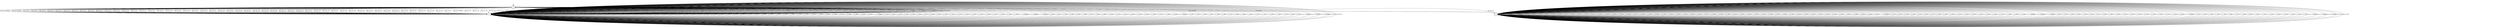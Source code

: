 digraph T {
s0 [label="s0", shape=doublecircle];
s1 [label="s1"];
s2 [label="s2", shape=doublecircle];
s0 -> s0 [label="ai1_ce1"];
s0 -> s1 [label="usr1_ai1_VoidReply"];
s0 -> s1 [label="usr1_ai2_VoidReply"];
s0 -> s1 [label="usr1_ai3_re1"];
s0 -> s1 [label="usr1_ai3_re2"];
s0 -> s1 [label="usr1_ai3_re3"];
s0 -> s1 [label="usr1_ai3_re4"];
s0 -> s1 [label="usr1_ai3_re5"];
s0 -> s1 [label="usr1_ai3_re6"];
s0 -> s1 [label="usr1_ai3_re7"];
s0 -> s1 [label="usr1_ai3_re8"];
s0 -> s1 [label="usr1_ai3_re9"];
s0 -> s1 [label="usr1_ai3_re10"];
s0 -> s1 [label="usr1_ai3_re11"];
s0 -> s1 [label="usr1_ai3_re12"];
s0 -> s1 [label="usr1_ai3_re13"];
s0 -> s1 [label="usr1_ai3_re14"];
s0 -> s1 [label="usr1_ai3_re15"];
s0 -> s1 [label="usr1_ai3_re16"];
s0 -> s1 [label="usr1_ai3_re17"];
s0 -> s1 [label="usr1_ai3_re18"];
s0 -> s1 [label="usr1_ai3_re19"];
s0 -> s1 [label="usr1_ai3_re20"];
s0 -> s1 [label="usr1_ai3_re21"];
s0 -> s1 [label="usr1_ai3_re22"];
s0 -> s1 [label="usr1_ai3_re23"];
s0 -> s1 [label="usr1_ai3_re24"];
s0 -> s1 [label="usr1_ai3_re25"];
s0 -> s1 [label="usr1_ai3_re26"];
s0 -> s1 [label="usr1_ai3_re27"];
s0 -> s1 [label="usr1_ai3_re28"];
s0 -> s1 [label="usr1_ai3_re29"];
s0 -> s1 [label="usr1_ai3_re30"];
s0 -> s1 [label="usr1_ai3_re31"];
s0 -> s1 [label="usr1_ai3_re32"];
s0 -> s1 [label="usr1_ai3_re33"];
s0 -> s1 [label="usr1_ai3_re34"];
s0 -> s1 [label="usr1_ai3_re35"];
s0 -> s1 [label="usr1_ai3_re36"];
s0 -> s1 [label="usr1_ai3_re37"];
s0 -> s1 [label="usr1_ai3_re38"];
s0 -> s1 [label="usr1_ai3_re39"];
s0 -> s1 [label="usr1_ai3_re40"];
s0 -> s1 [label="usr1_ai3_re41"];
s0 -> s1 [label="usr1_ai3_re42"];
s0 -> s1 [label="usr1_ai3_re43"];
s0 -> s1 [label="usr1_ai3_re44"];
s0 -> s2 [label="usr1_ai3_re45"];
s0 -> s1 [label="usr1_ai3_re46"];
s0 -> s1 [label="usr1_ai3_re47"];
s0 -> s1 [label="usr1_ai3_re48"];
s0 -> s1 [label="usr1_ai3_re49"];
s0 -> s1 [label="usr1_ai3_re50"];
s0 -> s1 [label="usr1_ai3_re51"];
s0 -> s1 [label="usr1_ai3_VoidReply"];
s0 -> s1 [label="usr2_ai1_re1"];
s0 -> s1 [label="usr2_ai1_re2"];
s0 -> s1 [label="usr2_ai1_re3"];
s0 -> s1 [label="usr2_ai1_re4"];
s0 -> s1 [label="usr2_ai1_re5"];
s0 -> s1 [label="usr2_ai1_re6"];
s0 -> s1 [label="usr2_ai1_re7"];
s0 -> s1 [label="usr2_ai1_re8"];
s0 -> s1 [label="usr2_ai1_re9"];
s0 -> s1 [label="usr2_ai1_re10"];
s0 -> s1 [label="usr2_ai1_re11"];
s0 -> s1 [label="usr2_ai1_re12"];
s0 -> s1 [label="usr2_ai1_re13"];
s0 -> s1 [label="usr2_ai1_re14"];
s0 -> s1 [label="usr2_ai1_re15"];
s0 -> s1 [label="usr2_ai1_re16"];
s0 -> s1 [label="usr2_ai1_re17"];
s0 -> s1 [label="usr2_ai1_re18"];
s0 -> s1 [label="usr2_ai1_re19"];
s0 -> s1 [label="usr2_ai1_re20"];
s0 -> s1 [label="usr2_ai1_VoidReply"];
s0 -> s1 [label="usr2_ai2_VoidReply"];
s0 -> s1 [label="usr2_ai3_VoidReply"];
s0 -> s1 [label="usr2_ai3_re1"];
s0 -> s1 [label="usr2_ai3_re2"];
s0 -> s2 [label="usr2_ai3_re3"];
s0 -> s1 [label="usr2_ai3_re4"];
s0 -> s1 [label="usr2_ai3_re5"];
s0 -> s1 [label="usr2_ai3_re6"];
s0 -> s1 [label="usr2_ai3_re7"];
s0 -> s1 [label="usr2_ai3_re8"];
s0 -> s1 [label="usr2_ai3_re9"];
s0 -> s1 [label="usr2_ai3_re10"];
s0 -> s1 [label="usr2_ai3_re11"];
s0 -> s1 [label="usr2_ai3_re12"];
s0 -> s1 [label="usr2_ai3_re13"];
s0 -> s1 [label="usr2_ai3_re14"];
s0 -> s1 [label="usr2_ai3_re15"];
s0 -> s1 [label="usr2_ai3_re16"];
s0 -> s1 [label="usr2_ai3_re17"];
s0 -> s1 [label="usr2_ai3_re18"];
s0 -> s1 [label="usr2_ai3_re19"];
s0 -> s1 [label="usr2_ai4_VoidReply"];
s0 -> s1 [label="usr3_ai1_re1"];
s0 -> s1 [label="usr3_ai1_re2"];
s0 -> s1 [label="usr3_ai1_re3"];
s0 -> s1 [label="usr3_ai1_re4"];
s0 -> s1 [label="usr3_ai1_re5"];
s0 -> s1 [label="usr3_ai1_re6"];
s0 -> s1 [label="usr3_ai1_re7"];
s0 -> s1 [label="usr3_ai1_re8"];
s0 -> s1 [label="usr3_ai1_re9"];
s0 -> s1 [label="usr3_ai1_re10"];
s0 -> s1 [label="usr3_ai1_re11"];
s0 -> s1 [label="usr3_ai1_re12"];
s0 -> s1 [label="usr3_ai1_re13"];
s0 -> s1 [label="usr3_ai1_re14"];
s0 -> s1 [label="usr3_ai1_re15"];
s0 -> s2 [label="usr3_ai2_re1"];
s0 -> s1 [label="usr3_ai2_re2"];
s0 -> s1 [label="usr4_ai1_VoidReply"];
s0 -> s1 [label="usr4_ai2_VoidReply"];
s0 -> s1 [label="usr4_ai3_VoidReply"];
s0 -> s1 [label="usr4_ai4_re1"];
s0 -> s1 [label="usr4_ai4_re2"];
s1 -> s1 [label="ai1_ce1"];
s1 -> s1 [label="usr1_ai1_VoidReply"];
s1 -> s1 [label="usr1_ai2_VoidReply"];
s1 -> s1 [label="usr1_ai3_re1"];
s1 -> s1 [label="usr1_ai3_re2"];
s1 -> s1 [label="usr1_ai3_re3"];
s1 -> s1 [label="usr1_ai3_re4"];
s1 -> s1 [label="usr1_ai3_re5"];
s1 -> s1 [label="usr1_ai3_re6"];
s1 -> s1 [label="usr1_ai3_re7"];
s1 -> s1 [label="usr1_ai3_re8"];
s1 -> s1 [label="usr1_ai3_re9"];
s1 -> s1 [label="usr1_ai3_re10"];
s1 -> s1 [label="usr1_ai3_re11"];
s1 -> s1 [label="usr1_ai3_re12"];
s1 -> s1 [label="usr1_ai3_re13"];
s1 -> s1 [label="usr1_ai3_re14"];
s1 -> s1 [label="usr1_ai3_re15"];
s1 -> s1 [label="usr1_ai3_re16"];
s1 -> s1 [label="usr1_ai3_re17"];
s1 -> s1 [label="usr1_ai3_re18"];
s1 -> s1 [label="usr1_ai3_re19"];
s1 -> s1 [label="usr1_ai3_re20"];
s1 -> s1 [label="usr1_ai3_re21"];
s1 -> s1 [label="usr1_ai3_re22"];
s1 -> s1 [label="usr1_ai3_re23"];
s1 -> s1 [label="usr1_ai3_re24"];
s1 -> s1 [label="usr1_ai3_re25"];
s1 -> s1 [label="usr1_ai3_re26"];
s1 -> s1 [label="usr1_ai3_re27"];
s1 -> s1 [label="usr1_ai3_re28"];
s1 -> s1 [label="usr1_ai3_re29"];
s1 -> s1 [label="usr1_ai3_re30"];
s1 -> s1 [label="usr1_ai3_re31"];
s1 -> s1 [label="usr1_ai3_re32"];
s1 -> s1 [label="usr1_ai3_re33"];
s1 -> s1 [label="usr1_ai3_re34"];
s1 -> s1 [label="usr1_ai3_re35"];
s1 -> s1 [label="usr1_ai3_re36"];
s1 -> s1 [label="usr1_ai3_re37"];
s1 -> s1 [label="usr1_ai3_re38"];
s1 -> s1 [label="usr1_ai3_re39"];
s1 -> s1 [label="usr1_ai3_re40"];
s1 -> s1 [label="usr1_ai3_re41"];
s1 -> s1 [label="usr1_ai3_re42"];
s1 -> s1 [label="usr1_ai3_re43"];
s1 -> s1 [label="usr1_ai3_re44"];
s1 -> s1 [label="usr1_ai3_re45"];
s1 -> s1 [label="usr1_ai3_re46"];
s1 -> s1 [label="usr1_ai3_re47"];
s1 -> s1 [label="usr1_ai3_re48"];
s1 -> s1 [label="usr1_ai3_re49"];
s1 -> s1 [label="usr1_ai3_re50"];
s1 -> s1 [label="usr1_ai3_re51"];
s1 -> s1 [label="usr1_ai3_VoidReply"];
s1 -> s1 [label="usr2_ai1_re1"];
s1 -> s1 [label="usr2_ai1_re2"];
s1 -> s1 [label="usr2_ai1_re3"];
s1 -> s1 [label="usr2_ai1_re4"];
s1 -> s1 [label="usr2_ai1_re5"];
s1 -> s1 [label="usr2_ai1_re6"];
s1 -> s1 [label="usr2_ai1_re7"];
s1 -> s1 [label="usr2_ai1_re8"];
s1 -> s1 [label="usr2_ai1_re9"];
s1 -> s1 [label="usr2_ai1_re10"];
s1 -> s1 [label="usr2_ai1_re11"];
s1 -> s1 [label="usr2_ai1_re12"];
s1 -> s1 [label="usr2_ai1_re13"];
s1 -> s1 [label="usr2_ai1_re14"];
s1 -> s1 [label="usr2_ai1_re15"];
s1 -> s1 [label="usr2_ai1_re16"];
s1 -> s1 [label="usr2_ai1_re17"];
s1 -> s1 [label="usr2_ai1_re18"];
s1 -> s1 [label="usr2_ai1_re19"];
s1 -> s1 [label="usr2_ai1_re20"];
s1 -> s1 [label="usr2_ai1_VoidReply"];
s1 -> s1 [label="usr2_ai2_VoidReply"];
s1 -> s1 [label="usr2_ai3_VoidReply"];
s1 -> s1 [label="usr2_ai3_re1"];
s1 -> s1 [label="usr2_ai3_re2"];
s1 -> s1 [label="usr2_ai3_re3"];
s1 -> s1 [label="usr2_ai3_re4"];
s1 -> s1 [label="usr2_ai3_re5"];
s1 -> s1 [label="usr2_ai3_re6"];
s1 -> s1 [label="usr2_ai3_re7"];
s1 -> s1 [label="usr2_ai3_re8"];
s1 -> s1 [label="usr2_ai3_re9"];
s1 -> s1 [label="usr2_ai3_re10"];
s1 -> s1 [label="usr2_ai3_re11"];
s1 -> s1 [label="usr2_ai3_re12"];
s1 -> s1 [label="usr2_ai3_re13"];
s1 -> s1 [label="usr2_ai3_re14"];
s1 -> s1 [label="usr2_ai3_re15"];
s1 -> s1 [label="usr2_ai3_re16"];
s1 -> s1 [label="usr2_ai3_re17"];
s1 -> s1 [label="usr2_ai3_re18"];
s1 -> s1 [label="usr2_ai3_re19"];
s1 -> s1 [label="usr2_ai4_VoidReply"];
s1 -> s1 [label="usr3_ai1_re1"];
s1 -> s1 [label="usr3_ai1_re2"];
s1 -> s1 [label="usr3_ai1_re3"];
s1 -> s1 [label="usr3_ai1_re4"];
s1 -> s1 [label="usr3_ai1_re5"];
s1 -> s1 [label="usr3_ai1_re6"];
s1 -> s1 [label="usr3_ai1_re7"];
s1 -> s1 [label="usr3_ai1_re8"];
s1 -> s1 [label="usr3_ai1_re9"];
s1 -> s1 [label="usr3_ai1_re10"];
s1 -> s1 [label="usr3_ai1_re11"];
s1 -> s1 [label="usr3_ai1_re12"];
s1 -> s1 [label="usr3_ai1_re13"];
s1 -> s1 [label="usr3_ai1_re14"];
s1 -> s1 [label="usr3_ai1_re15"];
s1 -> s1 [label="usr3_ai2_re1"];
s1 -> s1 [label="usr3_ai2_re2"];
s1 -> s1 [label="usr4_ai1_VoidReply"];
s1 -> s1 [label="usr4_ai2_VoidReply"];
s1 -> s1 [label="usr4_ai3_VoidReply"];
s1 -> s1 [label="usr4_ai4_re1"];
s1 -> s1 [label="usr4_ai4_re2"];
s2 -> s2 [label="ai1_ce1"];
s2 -> s2 [label="usr1_ai1_VoidReply"];
s2 -> s2 [label="usr1_ai2_VoidReply"];
s2 -> s2 [label="usr1_ai3_re1"];
s2 -> s2 [label="usr1_ai3_re2"];
s2 -> s2 [label="usr1_ai3_re3"];
s2 -> s2 [label="usr1_ai3_re4"];
s2 -> s2 [label="usr1_ai3_re5"];
s2 -> s2 [label="usr1_ai3_re6"];
s2 -> s2 [label="usr1_ai3_re7"];
s2 -> s2 [label="usr1_ai3_re8"];
s2 -> s2 [label="usr1_ai3_re9"];
s2 -> s2 [label="usr1_ai3_re10"];
s2 -> s2 [label="usr1_ai3_re11"];
s2 -> s2 [label="usr1_ai3_re12"];
s2 -> s2 [label="usr1_ai3_re13"];
s2 -> s2 [label="usr1_ai3_re14"];
s2 -> s2 [label="usr1_ai3_re15"];
s2 -> s2 [label="usr1_ai3_re16"];
s2 -> s2 [label="usr1_ai3_re17"];
s2 -> s2 [label="usr1_ai3_re18"];
s2 -> s2 [label="usr1_ai3_re19"];
s2 -> s2 [label="usr1_ai3_re20"];
s2 -> s2 [label="usr1_ai3_re21"];
s2 -> s2 [label="usr1_ai3_re22"];
s2 -> s2 [label="usr1_ai3_re23"];
s2 -> s2 [label="usr1_ai3_re24"];
s2 -> s2 [label="usr1_ai3_re25"];
s2 -> s2 [label="usr1_ai3_re26"];
s2 -> s2 [label="usr1_ai3_re27"];
s2 -> s2 [label="usr1_ai3_re28"];
s2 -> s2 [label="usr1_ai3_re29"];
s2 -> s2 [label="usr1_ai3_re30"];
s2 -> s2 [label="usr1_ai3_re31"];
s2 -> s2 [label="usr1_ai3_re32"];
s2 -> s2 [label="usr1_ai3_re33"];
s2 -> s2 [label="usr1_ai3_re34"];
s2 -> s2 [label="usr1_ai3_re35"];
s2 -> s2 [label="usr1_ai3_re36"];
s2 -> s2 [label="usr1_ai3_re37"];
s2 -> s2 [label="usr1_ai3_re38"];
s2 -> s2 [label="usr1_ai3_re39"];
s2 -> s2 [label="usr1_ai3_re40"];
s2 -> s2 [label="usr1_ai3_re41"];
s2 -> s2 [label="usr1_ai3_re42"];
s2 -> s2 [label="usr1_ai3_re43"];
s2 -> s2 [label="usr1_ai3_re44"];
s2 -> s2 [label="usr1_ai3_re45"];
s2 -> s2 [label="usr1_ai3_re46"];
s2 -> s2 [label="usr1_ai3_re47"];
s2 -> s2 [label="usr1_ai3_re48"];
s2 -> s2 [label="usr1_ai3_re49"];
s2 -> s2 [label="usr1_ai3_re50"];
s2 -> s2 [label="usr1_ai3_re51"];
s2 -> s2 [label="usr1_ai3_VoidReply"];
s2 -> s2 [label="usr2_ai1_re1"];
s2 -> s2 [label="usr2_ai1_re2"];
s2 -> s2 [label="usr2_ai1_re3"];
s2 -> s2 [label="usr2_ai1_re4"];
s2 -> s2 [label="usr2_ai1_re5"];
s2 -> s2 [label="usr2_ai1_re6"];
s2 -> s2 [label="usr2_ai1_re7"];
s2 -> s2 [label="usr2_ai1_re8"];
s2 -> s2 [label="usr2_ai1_re9"];
s2 -> s2 [label="usr2_ai1_re10"];
s2 -> s2 [label="usr2_ai1_re11"];
s2 -> s2 [label="usr2_ai1_re12"];
s2 -> s2 [label="usr2_ai1_re13"];
s2 -> s2 [label="usr2_ai1_re14"];
s2 -> s2 [label="usr2_ai1_re15"];
s2 -> s2 [label="usr2_ai1_re16"];
s2 -> s2 [label="usr2_ai1_re17"];
s2 -> s2 [label="usr2_ai1_re18"];
s2 -> s2 [label="usr2_ai1_re19"];
s2 -> s2 [label="usr2_ai1_re20"];
s2 -> s2 [label="usr2_ai1_VoidReply"];
s2 -> s2 [label="usr2_ai2_VoidReply"];
s2 -> s2 [label="usr2_ai3_VoidReply"];
s2 -> s2 [label="usr2_ai3_re1"];
s2 -> s2 [label="usr2_ai3_re2"];
s2 -> s2 [label="usr2_ai3_re3"];
s2 -> s2 [label="usr2_ai3_re4"];
s2 -> s2 [label="usr2_ai3_re5"];
s2 -> s2 [label="usr2_ai3_re6"];
s2 -> s2 [label="usr2_ai3_re7"];
s2 -> s2 [label="usr2_ai3_re8"];
s2 -> s2 [label="usr2_ai3_re9"];
s2 -> s2 [label="usr2_ai3_re10"];
s2 -> s2 [label="usr2_ai3_re11"];
s2 -> s2 [label="usr2_ai3_re12"];
s2 -> s2 [label="usr2_ai3_re13"];
s2 -> s2 [label="usr2_ai3_re14"];
s2 -> s2 [label="usr2_ai3_re15"];
s2 -> s2 [label="usr2_ai3_re16"];
s2 -> s2 [label="usr2_ai3_re17"];
s2 -> s2 [label="usr2_ai3_re18"];
s2 -> s2 [label="usr2_ai3_re19"];
s2 -> s2 [label="usr2_ai4_VoidReply"];
s2 -> s2 [label="usr3_ai1_re1"];
s2 -> s2 [label="usr3_ai1_re2"];
s2 -> s2 [label="usr3_ai1_re3"];
s2 -> s2 [label="usr3_ai1_re4"];
s2 -> s2 [label="usr3_ai1_re5"];
s2 -> s2 [label="usr3_ai1_re6"];
s2 -> s2 [label="usr3_ai1_re7"];
s2 -> s2 [label="usr3_ai1_re8"];
s2 -> s2 [label="usr3_ai1_re9"];
s2 -> s2 [label="usr3_ai1_re10"];
s2 -> s2 [label="usr3_ai1_re11"];
s2 -> s2 [label="usr3_ai1_re12"];
s2 -> s2 [label="usr3_ai1_re13"];
s2 -> s2 [label="usr3_ai1_re14"];
s2 -> s2 [label="usr3_ai1_re15"];
s2 -> s2 [label="usr3_ai2_re1"];
s2 -> s2 [label="usr3_ai2_re2"];
s2 -> s2 [label="usr4_ai1_VoidReply"];
s2 -> s2 [label="usr4_ai2_VoidReply"];
s2 -> s2 [label="usr4_ai3_VoidReply"];
s2 -> s2 [label="usr4_ai4_re1"];
s2 -> s2 [label="usr4_ai4_re2"];
__start0 [shape=none, label=""];
__start0 -> s0 [label=""];
}
